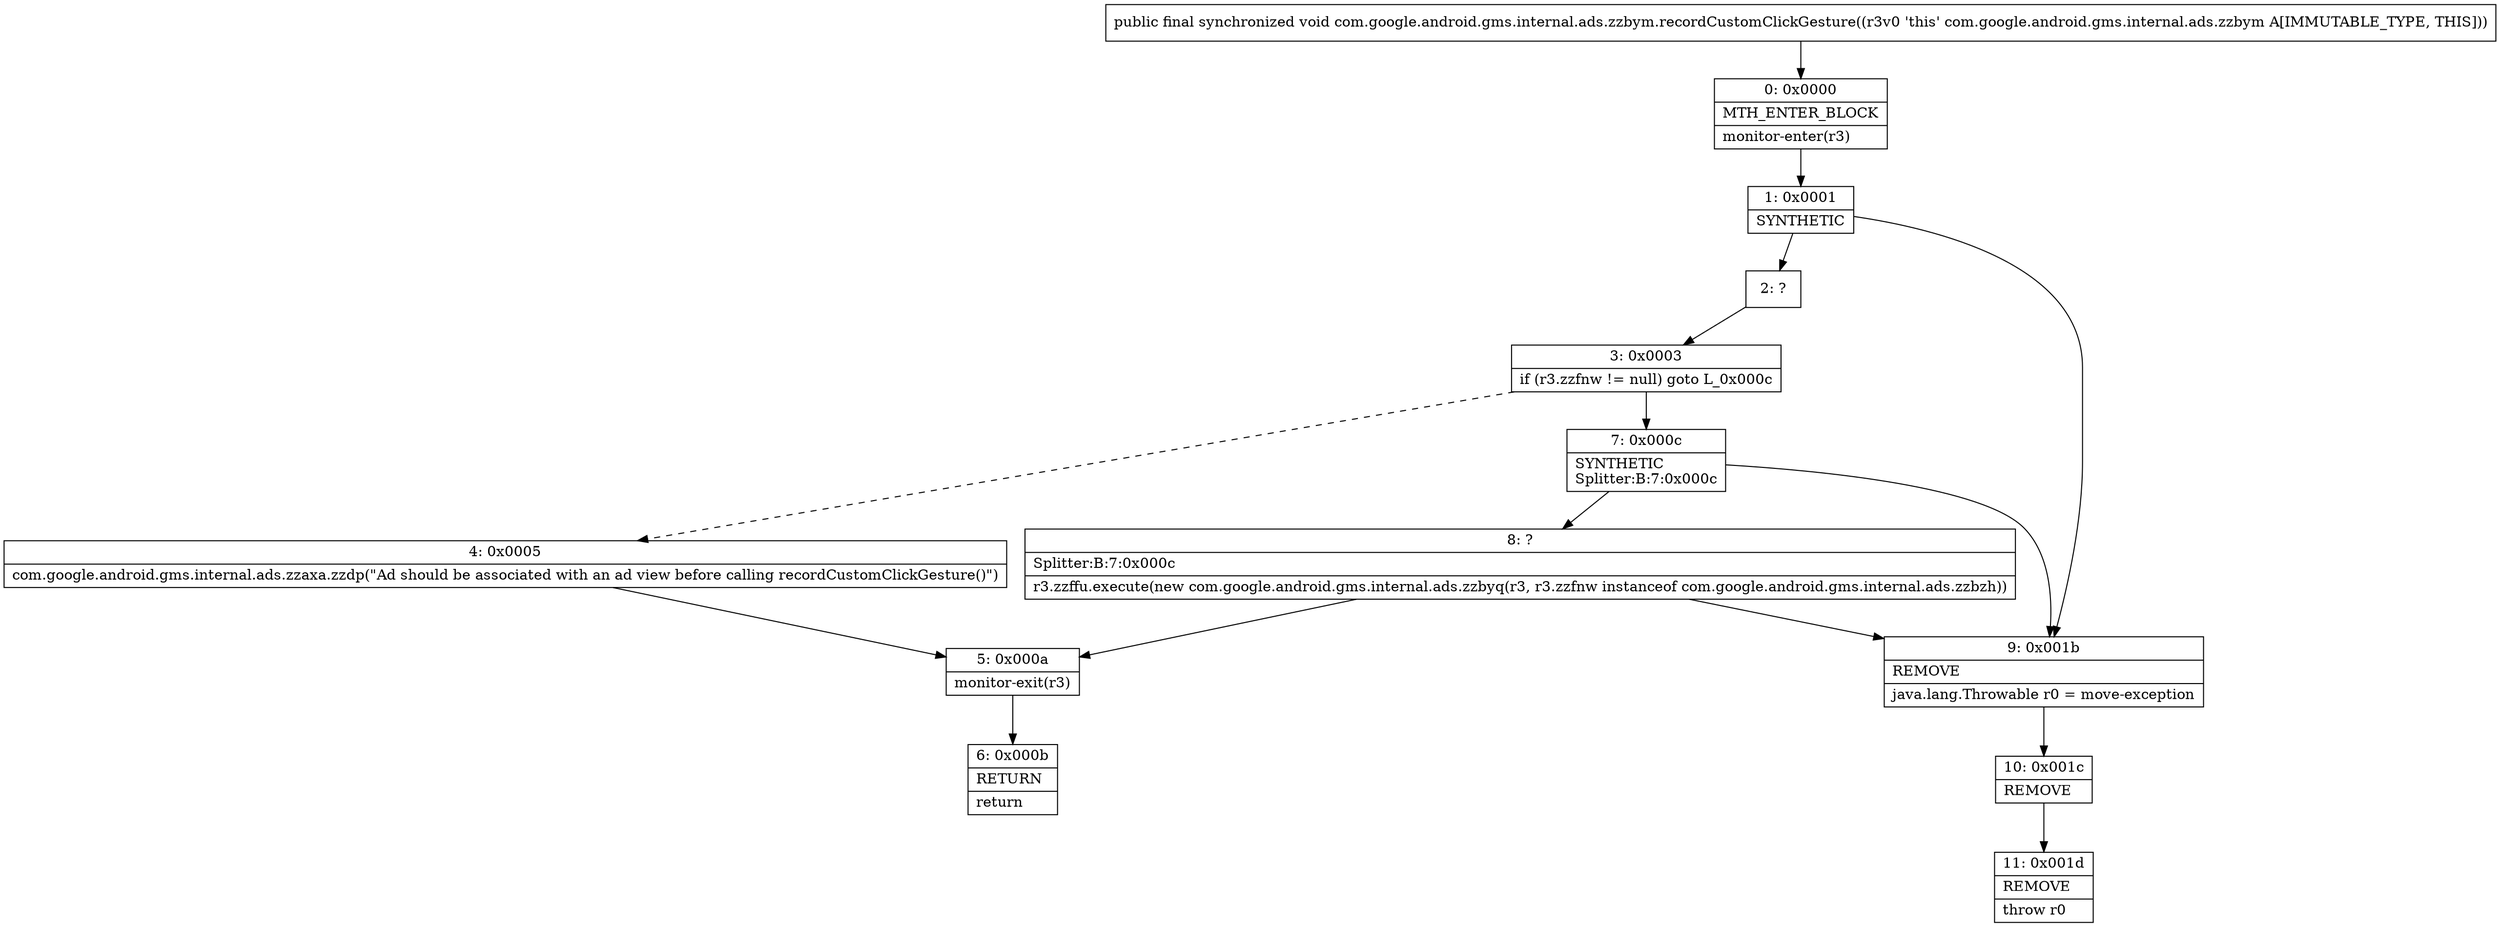 digraph "CFG forcom.google.android.gms.internal.ads.zzbym.recordCustomClickGesture()V" {
Node_0 [shape=record,label="{0\:\ 0x0000|MTH_ENTER_BLOCK\l|monitor\-enter(r3)\l}"];
Node_1 [shape=record,label="{1\:\ 0x0001|SYNTHETIC\l}"];
Node_2 [shape=record,label="{2\:\ ?}"];
Node_3 [shape=record,label="{3\:\ 0x0003|if (r3.zzfnw != null) goto L_0x000c\l}"];
Node_4 [shape=record,label="{4\:\ 0x0005|com.google.android.gms.internal.ads.zzaxa.zzdp(\"Ad should be associated with an ad view before calling recordCustomClickGesture()\")\l}"];
Node_5 [shape=record,label="{5\:\ 0x000a|monitor\-exit(r3)\l}"];
Node_6 [shape=record,label="{6\:\ 0x000b|RETURN\l|return\l}"];
Node_7 [shape=record,label="{7\:\ 0x000c|SYNTHETIC\lSplitter:B:7:0x000c\l}"];
Node_8 [shape=record,label="{8\:\ ?|Splitter:B:7:0x000c\l|r3.zzffu.execute(new com.google.android.gms.internal.ads.zzbyq(r3, r3.zzfnw instanceof com.google.android.gms.internal.ads.zzbzh))\l}"];
Node_9 [shape=record,label="{9\:\ 0x001b|REMOVE\l|java.lang.Throwable r0 = move\-exception\l}"];
Node_10 [shape=record,label="{10\:\ 0x001c|REMOVE\l}"];
Node_11 [shape=record,label="{11\:\ 0x001d|REMOVE\l|throw r0\l}"];
MethodNode[shape=record,label="{public final synchronized void com.google.android.gms.internal.ads.zzbym.recordCustomClickGesture((r3v0 'this' com.google.android.gms.internal.ads.zzbym A[IMMUTABLE_TYPE, THIS])) }"];
MethodNode -> Node_0;
Node_0 -> Node_1;
Node_1 -> Node_2;
Node_1 -> Node_9;
Node_2 -> Node_3;
Node_3 -> Node_4[style=dashed];
Node_3 -> Node_7;
Node_4 -> Node_5;
Node_5 -> Node_6;
Node_7 -> Node_8;
Node_7 -> Node_9;
Node_8 -> Node_9;
Node_8 -> Node_5;
Node_9 -> Node_10;
Node_10 -> Node_11;
}

